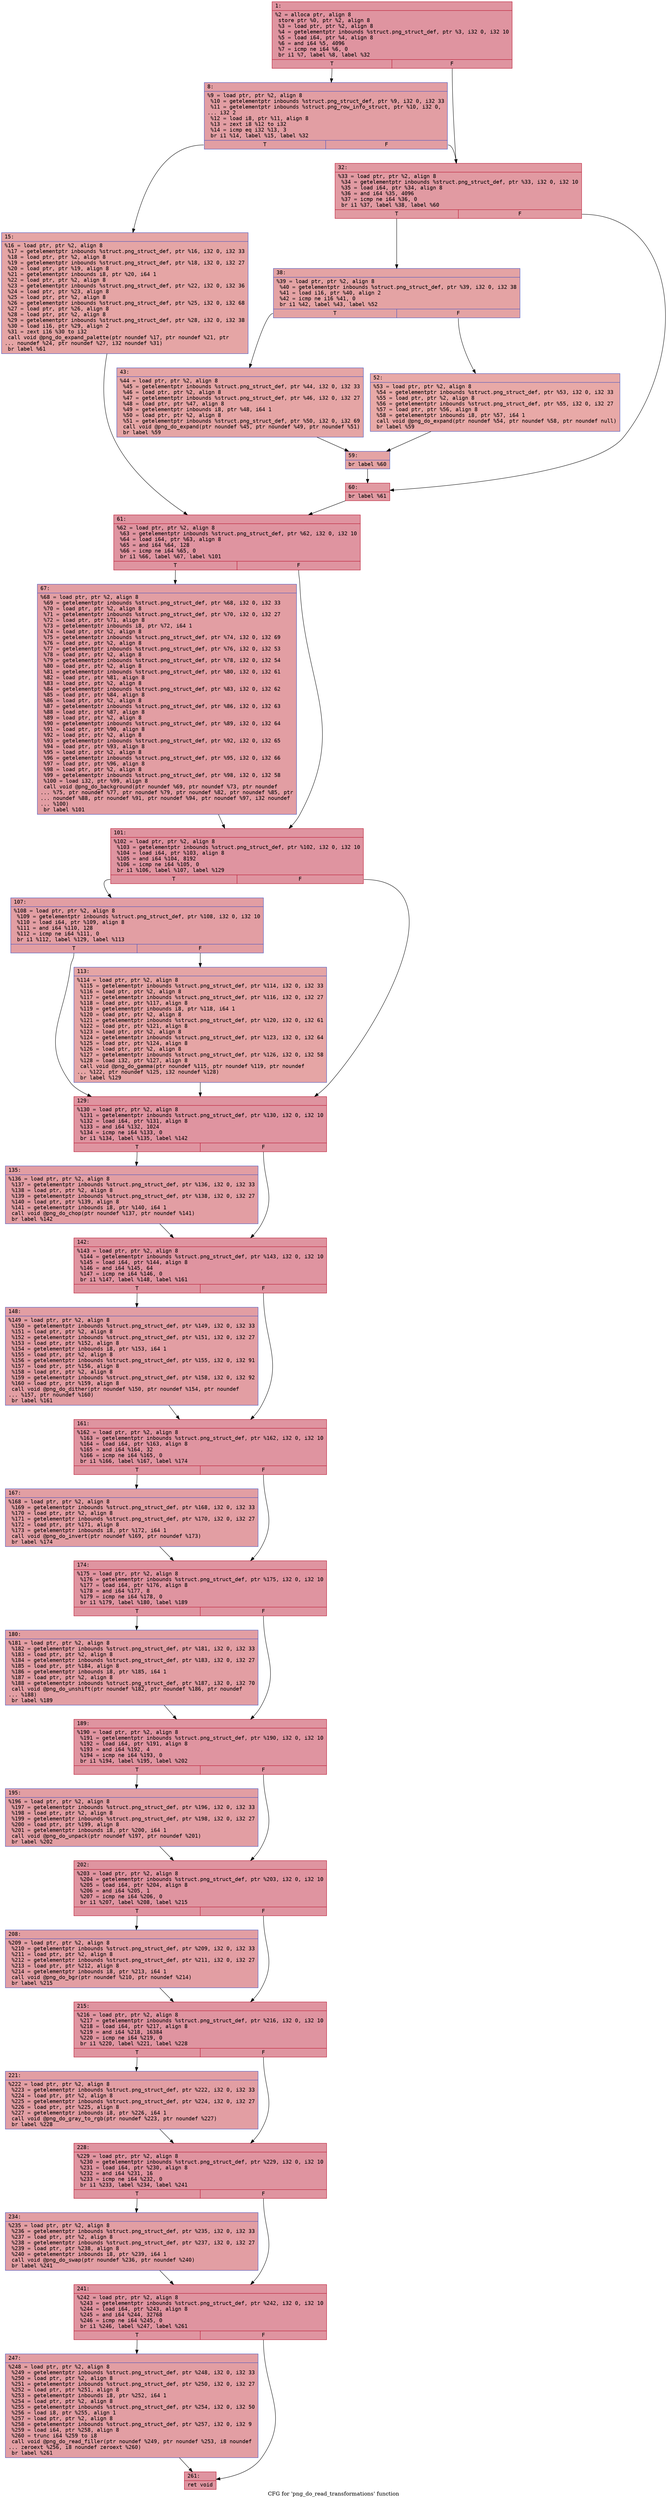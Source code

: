 digraph "CFG for 'png_do_read_transformations' function" {
	label="CFG for 'png_do_read_transformations' function";

	Node0x600000d8f5c0 [shape=record,color="#b70d28ff", style=filled, fillcolor="#b70d2870" fontname="Courier",label="{1:\l|  %2 = alloca ptr, align 8\l  store ptr %0, ptr %2, align 8\l  %3 = load ptr, ptr %2, align 8\l  %4 = getelementptr inbounds %struct.png_struct_def, ptr %3, i32 0, i32 10\l  %5 = load i64, ptr %4, align 8\l  %6 = and i64 %5, 4096\l  %7 = icmp ne i64 %6, 0\l  br i1 %7, label %8, label %32\l|{<s0>T|<s1>F}}"];
	Node0x600000d8f5c0:s0 -> Node0x600000d8f610[tooltip="1 -> 8\nProbability 50.00%" ];
	Node0x600000d8f5c0:s1 -> Node0x600000d8f6b0[tooltip="1 -> 32\nProbability 50.00%" ];
	Node0x600000d8f610 [shape=record,color="#3d50c3ff", style=filled, fillcolor="#be242e70" fontname="Courier",label="{8:\l|  %9 = load ptr, ptr %2, align 8\l  %10 = getelementptr inbounds %struct.png_struct_def, ptr %9, i32 0, i32 33\l  %11 = getelementptr inbounds %struct.png_row_info_struct, ptr %10, i32 0,\l... i32 2\l  %12 = load i8, ptr %11, align 8\l  %13 = zext i8 %12 to i32\l  %14 = icmp eq i32 %13, 3\l  br i1 %14, label %15, label %32\l|{<s0>T|<s1>F}}"];
	Node0x600000d8f610:s0 -> Node0x600000d8f660[tooltip="8 -> 15\nProbability 50.00%" ];
	Node0x600000d8f610:s1 -> Node0x600000d8f6b0[tooltip="8 -> 32\nProbability 50.00%" ];
	Node0x600000d8f660 [shape=record,color="#3d50c3ff", style=filled, fillcolor="#c5333470" fontname="Courier",label="{15:\l|  %16 = load ptr, ptr %2, align 8\l  %17 = getelementptr inbounds %struct.png_struct_def, ptr %16, i32 0, i32 33\l  %18 = load ptr, ptr %2, align 8\l  %19 = getelementptr inbounds %struct.png_struct_def, ptr %18, i32 0, i32 27\l  %20 = load ptr, ptr %19, align 8\l  %21 = getelementptr inbounds i8, ptr %20, i64 1\l  %22 = load ptr, ptr %2, align 8\l  %23 = getelementptr inbounds %struct.png_struct_def, ptr %22, i32 0, i32 36\l  %24 = load ptr, ptr %23, align 8\l  %25 = load ptr, ptr %2, align 8\l  %26 = getelementptr inbounds %struct.png_struct_def, ptr %25, i32 0, i32 68\l  %27 = load ptr, ptr %26, align 8\l  %28 = load ptr, ptr %2, align 8\l  %29 = getelementptr inbounds %struct.png_struct_def, ptr %28, i32 0, i32 38\l  %30 = load i16, ptr %29, align 2\l  %31 = zext i16 %30 to i32\l  call void @png_do_expand_palette(ptr noundef %17, ptr noundef %21, ptr\l... noundef %24, ptr noundef %27, i32 noundef %31)\l  br label %61\l}"];
	Node0x600000d8f660 -> Node0x600000d8f890[tooltip="15 -> 61\nProbability 100.00%" ];
	Node0x600000d8f6b0 [shape=record,color="#b70d28ff", style=filled, fillcolor="#bb1b2c70" fontname="Courier",label="{32:\l|  %33 = load ptr, ptr %2, align 8\l  %34 = getelementptr inbounds %struct.png_struct_def, ptr %33, i32 0, i32 10\l  %35 = load i64, ptr %34, align 8\l  %36 = and i64 %35, 4096\l  %37 = icmp ne i64 %36, 0\l  br i1 %37, label %38, label %60\l|{<s0>T|<s1>F}}"];
	Node0x600000d8f6b0:s0 -> Node0x600000d8f700[tooltip="32 -> 38\nProbability 50.00%" ];
	Node0x600000d8f6b0:s1 -> Node0x600000d8f840[tooltip="32 -> 60\nProbability 50.00%" ];
	Node0x600000d8f700 [shape=record,color="#3d50c3ff", style=filled, fillcolor="#c32e3170" fontname="Courier",label="{38:\l|  %39 = load ptr, ptr %2, align 8\l  %40 = getelementptr inbounds %struct.png_struct_def, ptr %39, i32 0, i32 38\l  %41 = load i16, ptr %40, align 2\l  %42 = icmp ne i16 %41, 0\l  br i1 %42, label %43, label %52\l|{<s0>T|<s1>F}}"];
	Node0x600000d8f700:s0 -> Node0x600000d8f750[tooltip="38 -> 43\nProbability 62.50%" ];
	Node0x600000d8f700:s1 -> Node0x600000d8f7a0[tooltip="38 -> 52\nProbability 37.50%" ];
	Node0x600000d8f750 [shape=record,color="#3d50c3ff", style=filled, fillcolor="#c5333470" fontname="Courier",label="{43:\l|  %44 = load ptr, ptr %2, align 8\l  %45 = getelementptr inbounds %struct.png_struct_def, ptr %44, i32 0, i32 33\l  %46 = load ptr, ptr %2, align 8\l  %47 = getelementptr inbounds %struct.png_struct_def, ptr %46, i32 0, i32 27\l  %48 = load ptr, ptr %47, align 8\l  %49 = getelementptr inbounds i8, ptr %48, i64 1\l  %50 = load ptr, ptr %2, align 8\l  %51 = getelementptr inbounds %struct.png_struct_def, ptr %50, i32 0, i32 69\l  call void @png_do_expand(ptr noundef %45, ptr noundef %49, ptr noundef %51)\l  br label %59\l}"];
	Node0x600000d8f750 -> Node0x600000d8f7f0[tooltip="43 -> 59\nProbability 100.00%" ];
	Node0x600000d8f7a0 [shape=record,color="#3d50c3ff", style=filled, fillcolor="#ca3b3770" fontname="Courier",label="{52:\l|  %53 = load ptr, ptr %2, align 8\l  %54 = getelementptr inbounds %struct.png_struct_def, ptr %53, i32 0, i32 33\l  %55 = load ptr, ptr %2, align 8\l  %56 = getelementptr inbounds %struct.png_struct_def, ptr %55, i32 0, i32 27\l  %57 = load ptr, ptr %56, align 8\l  %58 = getelementptr inbounds i8, ptr %57, i64 1\l  call void @png_do_expand(ptr noundef %54, ptr noundef %58, ptr noundef null)\l  br label %59\l}"];
	Node0x600000d8f7a0 -> Node0x600000d8f7f0[tooltip="52 -> 59\nProbability 100.00%" ];
	Node0x600000d8f7f0 [shape=record,color="#3d50c3ff", style=filled, fillcolor="#c32e3170" fontname="Courier",label="{59:\l|  br label %60\l}"];
	Node0x600000d8f7f0 -> Node0x600000d8f840[tooltip="59 -> 60\nProbability 100.00%" ];
	Node0x600000d8f840 [shape=record,color="#b70d28ff", style=filled, fillcolor="#bb1b2c70" fontname="Courier",label="{60:\l|  br label %61\l}"];
	Node0x600000d8f840 -> Node0x600000d8f890[tooltip="60 -> 61\nProbability 100.00%" ];
	Node0x600000d8f890 [shape=record,color="#b70d28ff", style=filled, fillcolor="#b70d2870" fontname="Courier",label="{61:\l|  %62 = load ptr, ptr %2, align 8\l  %63 = getelementptr inbounds %struct.png_struct_def, ptr %62, i32 0, i32 10\l  %64 = load i64, ptr %63, align 8\l  %65 = and i64 %64, 128\l  %66 = icmp ne i64 %65, 0\l  br i1 %66, label %67, label %101\l|{<s0>T|<s1>F}}"];
	Node0x600000d8f890:s0 -> Node0x600000d8f8e0[tooltip="61 -> 67\nProbability 50.00%" ];
	Node0x600000d8f890:s1 -> Node0x600000d8f930[tooltip="61 -> 101\nProbability 50.00%" ];
	Node0x600000d8f8e0 [shape=record,color="#3d50c3ff", style=filled, fillcolor="#be242e70" fontname="Courier",label="{67:\l|  %68 = load ptr, ptr %2, align 8\l  %69 = getelementptr inbounds %struct.png_struct_def, ptr %68, i32 0, i32 33\l  %70 = load ptr, ptr %2, align 8\l  %71 = getelementptr inbounds %struct.png_struct_def, ptr %70, i32 0, i32 27\l  %72 = load ptr, ptr %71, align 8\l  %73 = getelementptr inbounds i8, ptr %72, i64 1\l  %74 = load ptr, ptr %2, align 8\l  %75 = getelementptr inbounds %struct.png_struct_def, ptr %74, i32 0, i32 69\l  %76 = load ptr, ptr %2, align 8\l  %77 = getelementptr inbounds %struct.png_struct_def, ptr %76, i32 0, i32 53\l  %78 = load ptr, ptr %2, align 8\l  %79 = getelementptr inbounds %struct.png_struct_def, ptr %78, i32 0, i32 54\l  %80 = load ptr, ptr %2, align 8\l  %81 = getelementptr inbounds %struct.png_struct_def, ptr %80, i32 0, i32 61\l  %82 = load ptr, ptr %81, align 8\l  %83 = load ptr, ptr %2, align 8\l  %84 = getelementptr inbounds %struct.png_struct_def, ptr %83, i32 0, i32 62\l  %85 = load ptr, ptr %84, align 8\l  %86 = load ptr, ptr %2, align 8\l  %87 = getelementptr inbounds %struct.png_struct_def, ptr %86, i32 0, i32 63\l  %88 = load ptr, ptr %87, align 8\l  %89 = load ptr, ptr %2, align 8\l  %90 = getelementptr inbounds %struct.png_struct_def, ptr %89, i32 0, i32 64\l  %91 = load ptr, ptr %90, align 8\l  %92 = load ptr, ptr %2, align 8\l  %93 = getelementptr inbounds %struct.png_struct_def, ptr %92, i32 0, i32 65\l  %94 = load ptr, ptr %93, align 8\l  %95 = load ptr, ptr %2, align 8\l  %96 = getelementptr inbounds %struct.png_struct_def, ptr %95, i32 0, i32 66\l  %97 = load ptr, ptr %96, align 8\l  %98 = load ptr, ptr %2, align 8\l  %99 = getelementptr inbounds %struct.png_struct_def, ptr %98, i32 0, i32 58\l  %100 = load i32, ptr %99, align 8\l  call void @png_do_background(ptr noundef %69, ptr noundef %73, ptr noundef\l... %75, ptr noundef %77, ptr noundef %79, ptr noundef %82, ptr noundef %85, ptr\l... noundef %88, ptr noundef %91, ptr noundef %94, ptr noundef %97, i32 noundef\l... %100)\l  br label %101\l}"];
	Node0x600000d8f8e0 -> Node0x600000d8f930[tooltip="67 -> 101\nProbability 100.00%" ];
	Node0x600000d8f930 [shape=record,color="#b70d28ff", style=filled, fillcolor="#b70d2870" fontname="Courier",label="{101:\l|  %102 = load ptr, ptr %2, align 8\l  %103 = getelementptr inbounds %struct.png_struct_def, ptr %102, i32 0, i32 10\l  %104 = load i64, ptr %103, align 8\l  %105 = and i64 %104, 8192\l  %106 = icmp ne i64 %105, 0\l  br i1 %106, label %107, label %129\l|{<s0>T|<s1>F}}"];
	Node0x600000d8f930:s0 -> Node0x600000d8f980[tooltip="101 -> 107\nProbability 50.00%" ];
	Node0x600000d8f930:s1 -> Node0x600000d8fa20[tooltip="101 -> 129\nProbability 50.00%" ];
	Node0x600000d8f980 [shape=record,color="#3d50c3ff", style=filled, fillcolor="#be242e70" fontname="Courier",label="{107:\l|  %108 = load ptr, ptr %2, align 8\l  %109 = getelementptr inbounds %struct.png_struct_def, ptr %108, i32 0, i32 10\l  %110 = load i64, ptr %109, align 8\l  %111 = and i64 %110, 128\l  %112 = icmp ne i64 %111, 0\l  br i1 %112, label %129, label %113\l|{<s0>T|<s1>F}}"];
	Node0x600000d8f980:s0 -> Node0x600000d8fa20[tooltip="107 -> 129\nProbability 50.00%" ];
	Node0x600000d8f980:s1 -> Node0x600000d8f9d0[tooltip="107 -> 113\nProbability 50.00%" ];
	Node0x600000d8f9d0 [shape=record,color="#3d50c3ff", style=filled, fillcolor="#c5333470" fontname="Courier",label="{113:\l|  %114 = load ptr, ptr %2, align 8\l  %115 = getelementptr inbounds %struct.png_struct_def, ptr %114, i32 0, i32 33\l  %116 = load ptr, ptr %2, align 8\l  %117 = getelementptr inbounds %struct.png_struct_def, ptr %116, i32 0, i32 27\l  %118 = load ptr, ptr %117, align 8\l  %119 = getelementptr inbounds i8, ptr %118, i64 1\l  %120 = load ptr, ptr %2, align 8\l  %121 = getelementptr inbounds %struct.png_struct_def, ptr %120, i32 0, i32 61\l  %122 = load ptr, ptr %121, align 8\l  %123 = load ptr, ptr %2, align 8\l  %124 = getelementptr inbounds %struct.png_struct_def, ptr %123, i32 0, i32 64\l  %125 = load ptr, ptr %124, align 8\l  %126 = load ptr, ptr %2, align 8\l  %127 = getelementptr inbounds %struct.png_struct_def, ptr %126, i32 0, i32 58\l  %128 = load i32, ptr %127, align 8\l  call void @png_do_gamma(ptr noundef %115, ptr noundef %119, ptr noundef\l... %122, ptr noundef %125, i32 noundef %128)\l  br label %129\l}"];
	Node0x600000d8f9d0 -> Node0x600000d8fa20[tooltip="113 -> 129\nProbability 100.00%" ];
	Node0x600000d8fa20 [shape=record,color="#b70d28ff", style=filled, fillcolor="#b70d2870" fontname="Courier",label="{129:\l|  %130 = load ptr, ptr %2, align 8\l  %131 = getelementptr inbounds %struct.png_struct_def, ptr %130, i32 0, i32 10\l  %132 = load i64, ptr %131, align 8\l  %133 = and i64 %132, 1024\l  %134 = icmp ne i64 %133, 0\l  br i1 %134, label %135, label %142\l|{<s0>T|<s1>F}}"];
	Node0x600000d8fa20:s0 -> Node0x600000d8fa70[tooltip="129 -> 135\nProbability 50.00%" ];
	Node0x600000d8fa20:s1 -> Node0x600000d8fac0[tooltip="129 -> 142\nProbability 50.00%" ];
	Node0x600000d8fa70 [shape=record,color="#3d50c3ff", style=filled, fillcolor="#be242e70" fontname="Courier",label="{135:\l|  %136 = load ptr, ptr %2, align 8\l  %137 = getelementptr inbounds %struct.png_struct_def, ptr %136, i32 0, i32 33\l  %138 = load ptr, ptr %2, align 8\l  %139 = getelementptr inbounds %struct.png_struct_def, ptr %138, i32 0, i32 27\l  %140 = load ptr, ptr %139, align 8\l  %141 = getelementptr inbounds i8, ptr %140, i64 1\l  call void @png_do_chop(ptr noundef %137, ptr noundef %141)\l  br label %142\l}"];
	Node0x600000d8fa70 -> Node0x600000d8fac0[tooltip="135 -> 142\nProbability 100.00%" ];
	Node0x600000d8fac0 [shape=record,color="#b70d28ff", style=filled, fillcolor="#b70d2870" fontname="Courier",label="{142:\l|  %143 = load ptr, ptr %2, align 8\l  %144 = getelementptr inbounds %struct.png_struct_def, ptr %143, i32 0, i32 10\l  %145 = load i64, ptr %144, align 8\l  %146 = and i64 %145, 64\l  %147 = icmp ne i64 %146, 0\l  br i1 %147, label %148, label %161\l|{<s0>T|<s1>F}}"];
	Node0x600000d8fac0:s0 -> Node0x600000d8fb10[tooltip="142 -> 148\nProbability 50.00%" ];
	Node0x600000d8fac0:s1 -> Node0x600000d8fb60[tooltip="142 -> 161\nProbability 50.00%" ];
	Node0x600000d8fb10 [shape=record,color="#3d50c3ff", style=filled, fillcolor="#be242e70" fontname="Courier",label="{148:\l|  %149 = load ptr, ptr %2, align 8\l  %150 = getelementptr inbounds %struct.png_struct_def, ptr %149, i32 0, i32 33\l  %151 = load ptr, ptr %2, align 8\l  %152 = getelementptr inbounds %struct.png_struct_def, ptr %151, i32 0, i32 27\l  %153 = load ptr, ptr %152, align 8\l  %154 = getelementptr inbounds i8, ptr %153, i64 1\l  %155 = load ptr, ptr %2, align 8\l  %156 = getelementptr inbounds %struct.png_struct_def, ptr %155, i32 0, i32 91\l  %157 = load ptr, ptr %156, align 8\l  %158 = load ptr, ptr %2, align 8\l  %159 = getelementptr inbounds %struct.png_struct_def, ptr %158, i32 0, i32 92\l  %160 = load ptr, ptr %159, align 8\l  call void @png_do_dither(ptr noundef %150, ptr noundef %154, ptr noundef\l... %157, ptr noundef %160)\l  br label %161\l}"];
	Node0x600000d8fb10 -> Node0x600000d8fb60[tooltip="148 -> 161\nProbability 100.00%" ];
	Node0x600000d8fb60 [shape=record,color="#b70d28ff", style=filled, fillcolor="#b70d2870" fontname="Courier",label="{161:\l|  %162 = load ptr, ptr %2, align 8\l  %163 = getelementptr inbounds %struct.png_struct_def, ptr %162, i32 0, i32 10\l  %164 = load i64, ptr %163, align 8\l  %165 = and i64 %164, 32\l  %166 = icmp ne i64 %165, 0\l  br i1 %166, label %167, label %174\l|{<s0>T|<s1>F}}"];
	Node0x600000d8fb60:s0 -> Node0x600000d8fbb0[tooltip="161 -> 167\nProbability 50.00%" ];
	Node0x600000d8fb60:s1 -> Node0x600000d8fc00[tooltip="161 -> 174\nProbability 50.00%" ];
	Node0x600000d8fbb0 [shape=record,color="#3d50c3ff", style=filled, fillcolor="#be242e70" fontname="Courier",label="{167:\l|  %168 = load ptr, ptr %2, align 8\l  %169 = getelementptr inbounds %struct.png_struct_def, ptr %168, i32 0, i32 33\l  %170 = load ptr, ptr %2, align 8\l  %171 = getelementptr inbounds %struct.png_struct_def, ptr %170, i32 0, i32 27\l  %172 = load ptr, ptr %171, align 8\l  %173 = getelementptr inbounds i8, ptr %172, i64 1\l  call void @png_do_invert(ptr noundef %169, ptr noundef %173)\l  br label %174\l}"];
	Node0x600000d8fbb0 -> Node0x600000d8fc00[tooltip="167 -> 174\nProbability 100.00%" ];
	Node0x600000d8fc00 [shape=record,color="#b70d28ff", style=filled, fillcolor="#b70d2870" fontname="Courier",label="{174:\l|  %175 = load ptr, ptr %2, align 8\l  %176 = getelementptr inbounds %struct.png_struct_def, ptr %175, i32 0, i32 10\l  %177 = load i64, ptr %176, align 8\l  %178 = and i64 %177, 8\l  %179 = icmp ne i64 %178, 0\l  br i1 %179, label %180, label %189\l|{<s0>T|<s1>F}}"];
	Node0x600000d8fc00:s0 -> Node0x600000d8fc50[tooltip="174 -> 180\nProbability 50.00%" ];
	Node0x600000d8fc00:s1 -> Node0x600000d8fca0[tooltip="174 -> 189\nProbability 50.00%" ];
	Node0x600000d8fc50 [shape=record,color="#3d50c3ff", style=filled, fillcolor="#be242e70" fontname="Courier",label="{180:\l|  %181 = load ptr, ptr %2, align 8\l  %182 = getelementptr inbounds %struct.png_struct_def, ptr %181, i32 0, i32 33\l  %183 = load ptr, ptr %2, align 8\l  %184 = getelementptr inbounds %struct.png_struct_def, ptr %183, i32 0, i32 27\l  %185 = load ptr, ptr %184, align 8\l  %186 = getelementptr inbounds i8, ptr %185, i64 1\l  %187 = load ptr, ptr %2, align 8\l  %188 = getelementptr inbounds %struct.png_struct_def, ptr %187, i32 0, i32 70\l  call void @png_do_unshift(ptr noundef %182, ptr noundef %186, ptr noundef\l... %188)\l  br label %189\l}"];
	Node0x600000d8fc50 -> Node0x600000d8fca0[tooltip="180 -> 189\nProbability 100.00%" ];
	Node0x600000d8fca0 [shape=record,color="#b70d28ff", style=filled, fillcolor="#b70d2870" fontname="Courier",label="{189:\l|  %190 = load ptr, ptr %2, align 8\l  %191 = getelementptr inbounds %struct.png_struct_def, ptr %190, i32 0, i32 10\l  %192 = load i64, ptr %191, align 8\l  %193 = and i64 %192, 4\l  %194 = icmp ne i64 %193, 0\l  br i1 %194, label %195, label %202\l|{<s0>T|<s1>F}}"];
	Node0x600000d8fca0:s0 -> Node0x600000d8fcf0[tooltip="189 -> 195\nProbability 50.00%" ];
	Node0x600000d8fca0:s1 -> Node0x600000d8fd40[tooltip="189 -> 202\nProbability 50.00%" ];
	Node0x600000d8fcf0 [shape=record,color="#3d50c3ff", style=filled, fillcolor="#be242e70" fontname="Courier",label="{195:\l|  %196 = load ptr, ptr %2, align 8\l  %197 = getelementptr inbounds %struct.png_struct_def, ptr %196, i32 0, i32 33\l  %198 = load ptr, ptr %2, align 8\l  %199 = getelementptr inbounds %struct.png_struct_def, ptr %198, i32 0, i32 27\l  %200 = load ptr, ptr %199, align 8\l  %201 = getelementptr inbounds i8, ptr %200, i64 1\l  call void @png_do_unpack(ptr noundef %197, ptr noundef %201)\l  br label %202\l}"];
	Node0x600000d8fcf0 -> Node0x600000d8fd40[tooltip="195 -> 202\nProbability 100.00%" ];
	Node0x600000d8fd40 [shape=record,color="#b70d28ff", style=filled, fillcolor="#b70d2870" fontname="Courier",label="{202:\l|  %203 = load ptr, ptr %2, align 8\l  %204 = getelementptr inbounds %struct.png_struct_def, ptr %203, i32 0, i32 10\l  %205 = load i64, ptr %204, align 8\l  %206 = and i64 %205, 1\l  %207 = icmp ne i64 %206, 0\l  br i1 %207, label %208, label %215\l|{<s0>T|<s1>F}}"];
	Node0x600000d8fd40:s0 -> Node0x600000d8fd90[tooltip="202 -> 208\nProbability 50.00%" ];
	Node0x600000d8fd40:s1 -> Node0x600000d8fde0[tooltip="202 -> 215\nProbability 50.00%" ];
	Node0x600000d8fd90 [shape=record,color="#3d50c3ff", style=filled, fillcolor="#be242e70" fontname="Courier",label="{208:\l|  %209 = load ptr, ptr %2, align 8\l  %210 = getelementptr inbounds %struct.png_struct_def, ptr %209, i32 0, i32 33\l  %211 = load ptr, ptr %2, align 8\l  %212 = getelementptr inbounds %struct.png_struct_def, ptr %211, i32 0, i32 27\l  %213 = load ptr, ptr %212, align 8\l  %214 = getelementptr inbounds i8, ptr %213, i64 1\l  call void @png_do_bgr(ptr noundef %210, ptr noundef %214)\l  br label %215\l}"];
	Node0x600000d8fd90 -> Node0x600000d8fde0[tooltip="208 -> 215\nProbability 100.00%" ];
	Node0x600000d8fde0 [shape=record,color="#b70d28ff", style=filled, fillcolor="#b70d2870" fontname="Courier",label="{215:\l|  %216 = load ptr, ptr %2, align 8\l  %217 = getelementptr inbounds %struct.png_struct_def, ptr %216, i32 0, i32 10\l  %218 = load i64, ptr %217, align 8\l  %219 = and i64 %218, 16384\l  %220 = icmp ne i64 %219, 0\l  br i1 %220, label %221, label %228\l|{<s0>T|<s1>F}}"];
	Node0x600000d8fde0:s0 -> Node0x600000d8fe30[tooltip="215 -> 221\nProbability 50.00%" ];
	Node0x600000d8fde0:s1 -> Node0x600000d8fe80[tooltip="215 -> 228\nProbability 50.00%" ];
	Node0x600000d8fe30 [shape=record,color="#3d50c3ff", style=filled, fillcolor="#be242e70" fontname="Courier",label="{221:\l|  %222 = load ptr, ptr %2, align 8\l  %223 = getelementptr inbounds %struct.png_struct_def, ptr %222, i32 0, i32 33\l  %224 = load ptr, ptr %2, align 8\l  %225 = getelementptr inbounds %struct.png_struct_def, ptr %224, i32 0, i32 27\l  %226 = load ptr, ptr %225, align 8\l  %227 = getelementptr inbounds i8, ptr %226, i64 1\l  call void @png_do_gray_to_rgb(ptr noundef %223, ptr noundef %227)\l  br label %228\l}"];
	Node0x600000d8fe30 -> Node0x600000d8fe80[tooltip="221 -> 228\nProbability 100.00%" ];
	Node0x600000d8fe80 [shape=record,color="#b70d28ff", style=filled, fillcolor="#b70d2870" fontname="Courier",label="{228:\l|  %229 = load ptr, ptr %2, align 8\l  %230 = getelementptr inbounds %struct.png_struct_def, ptr %229, i32 0, i32 10\l  %231 = load i64, ptr %230, align 8\l  %232 = and i64 %231, 16\l  %233 = icmp ne i64 %232, 0\l  br i1 %233, label %234, label %241\l|{<s0>T|<s1>F}}"];
	Node0x600000d8fe80:s0 -> Node0x600000d8fed0[tooltip="228 -> 234\nProbability 50.00%" ];
	Node0x600000d8fe80:s1 -> Node0x600000d8ff20[tooltip="228 -> 241\nProbability 50.00%" ];
	Node0x600000d8fed0 [shape=record,color="#3d50c3ff", style=filled, fillcolor="#be242e70" fontname="Courier",label="{234:\l|  %235 = load ptr, ptr %2, align 8\l  %236 = getelementptr inbounds %struct.png_struct_def, ptr %235, i32 0, i32 33\l  %237 = load ptr, ptr %2, align 8\l  %238 = getelementptr inbounds %struct.png_struct_def, ptr %237, i32 0, i32 27\l  %239 = load ptr, ptr %238, align 8\l  %240 = getelementptr inbounds i8, ptr %239, i64 1\l  call void @png_do_swap(ptr noundef %236, ptr noundef %240)\l  br label %241\l}"];
	Node0x600000d8fed0 -> Node0x600000d8ff20[tooltip="234 -> 241\nProbability 100.00%" ];
	Node0x600000d8ff20 [shape=record,color="#b70d28ff", style=filled, fillcolor="#b70d2870" fontname="Courier",label="{241:\l|  %242 = load ptr, ptr %2, align 8\l  %243 = getelementptr inbounds %struct.png_struct_def, ptr %242, i32 0, i32 10\l  %244 = load i64, ptr %243, align 8\l  %245 = and i64 %244, 32768\l  %246 = icmp ne i64 %245, 0\l  br i1 %246, label %247, label %261\l|{<s0>T|<s1>F}}"];
	Node0x600000d8ff20:s0 -> Node0x600000d8ff70[tooltip="241 -> 247\nProbability 50.00%" ];
	Node0x600000d8ff20:s1 -> Node0x600000d98000[tooltip="241 -> 261\nProbability 50.00%" ];
	Node0x600000d8ff70 [shape=record,color="#3d50c3ff", style=filled, fillcolor="#be242e70" fontname="Courier",label="{247:\l|  %248 = load ptr, ptr %2, align 8\l  %249 = getelementptr inbounds %struct.png_struct_def, ptr %248, i32 0, i32 33\l  %250 = load ptr, ptr %2, align 8\l  %251 = getelementptr inbounds %struct.png_struct_def, ptr %250, i32 0, i32 27\l  %252 = load ptr, ptr %251, align 8\l  %253 = getelementptr inbounds i8, ptr %252, i64 1\l  %254 = load ptr, ptr %2, align 8\l  %255 = getelementptr inbounds %struct.png_struct_def, ptr %254, i32 0, i32 50\l  %256 = load i8, ptr %255, align 1\l  %257 = load ptr, ptr %2, align 8\l  %258 = getelementptr inbounds %struct.png_struct_def, ptr %257, i32 0, i32 9\l  %259 = load i64, ptr %258, align 8\l  %260 = trunc i64 %259 to i8\l  call void @png_do_read_filler(ptr noundef %249, ptr noundef %253, i8 noundef\l... zeroext %256, i8 noundef zeroext %260)\l  br label %261\l}"];
	Node0x600000d8ff70 -> Node0x600000d98000[tooltip="247 -> 261\nProbability 100.00%" ];
	Node0x600000d98000 [shape=record,color="#b70d28ff", style=filled, fillcolor="#b70d2870" fontname="Courier",label="{261:\l|  ret void\l}"];
}

